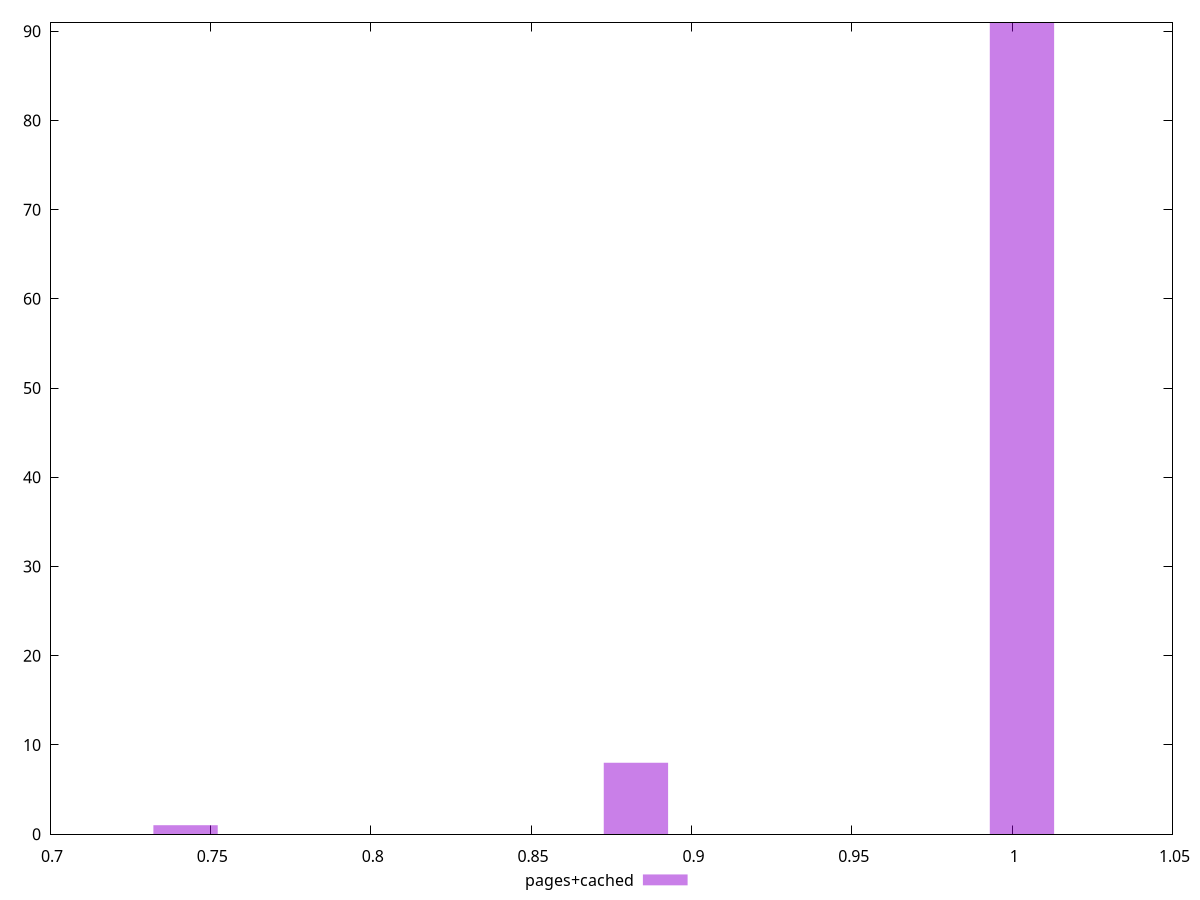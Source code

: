 $_pagesCached <<EOF
0.74226623622583 1
0.882694983619906 8
1.0030624813862568 91
EOF
set key outside below
set terminal pngcairo
set output "report_00005_2020-11-02T22-26-11.212Z/unminified-css/pages+cached//hist.png"
set yrange [0:91]
set boxwidth 0.020061249627725136
set style fill transparent solid 0.5 noborder
plot $_pagesCached title "pages+cached" with boxes ,
